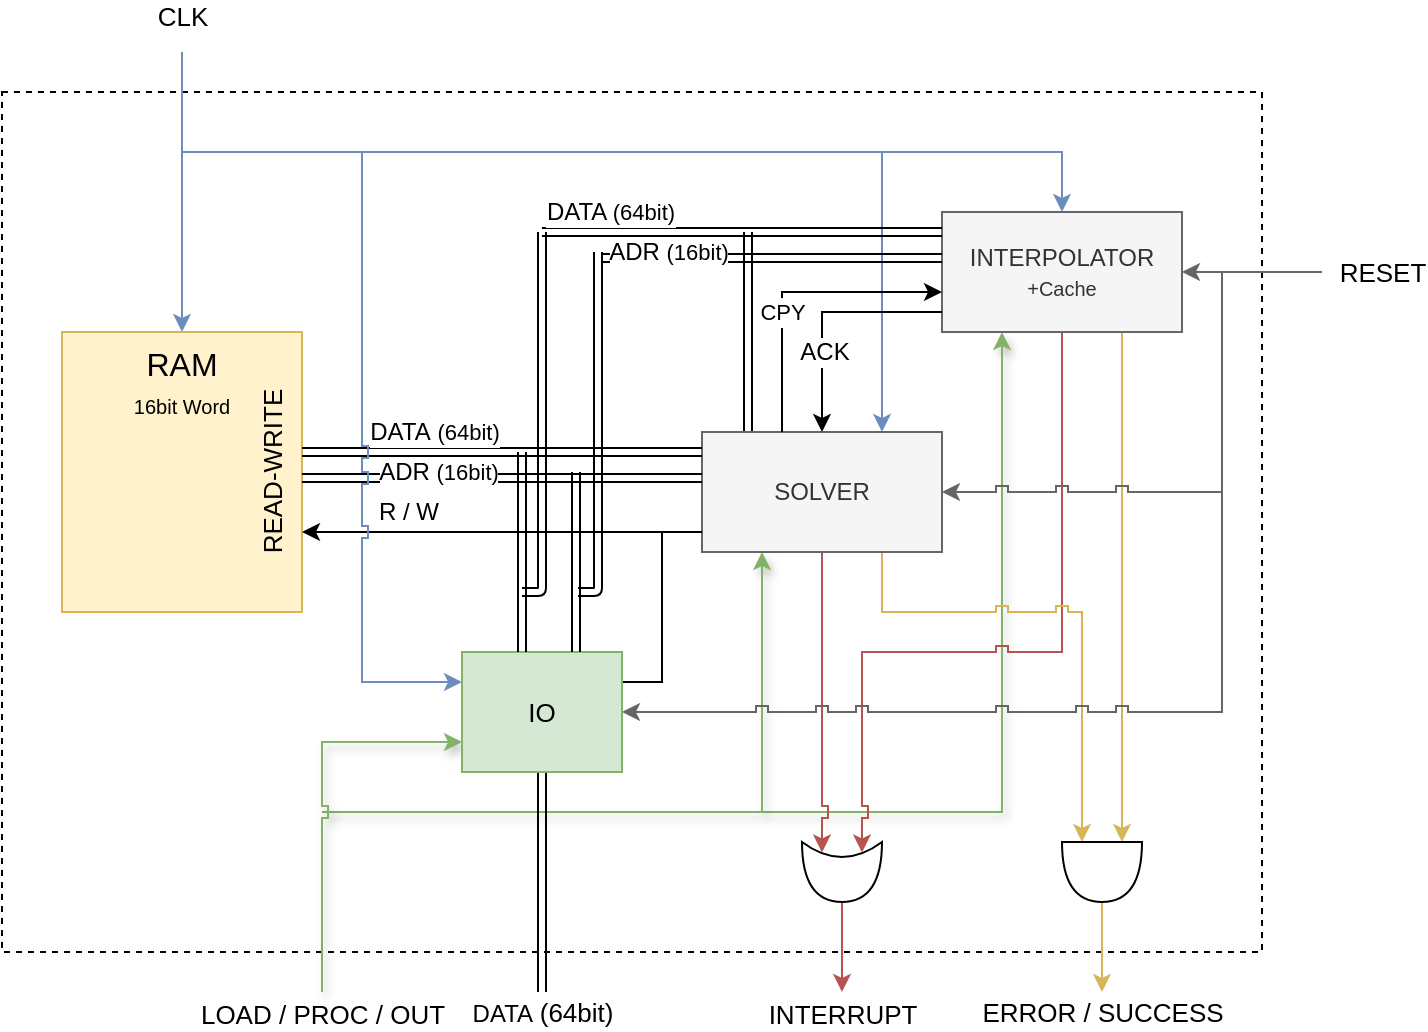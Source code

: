 <mxfile version="12.3.2" type="device" pages="2"><diagram id="FDOUSVHYY8eVoYIj2yb1" name="with interp cache"><mxGraphModel dx="942" dy="700" grid="1" gridSize="10" guides="1" tooltips="1" connect="1" arrows="1" fold="1" page="1" pageScale="1" pageWidth="850" pageHeight="1100" background="none" math="0" shadow="0"><root><mxCell id="Gq3sydEzkJt4ZsSo_zlP-0"/><mxCell id="Gq3sydEzkJt4ZsSo_zlP-1" parent="Gq3sydEzkJt4ZsSo_zlP-0"/><mxCell id="d1hZNJOxfhKhivTf1uof-55" value="" style="rounded=0;whiteSpace=wrap;html=1;dashed=1;fontSize=13;editable=0;backgroundOutline=1;connectable=0;allowArrows=0;imageAspect=1;shadow=0;comic=0;snapToPoint=0;fixDash=0;" vertex="1" parent="Gq3sydEzkJt4ZsSo_zlP-1"><mxGeometry x="100" y="120" width="630" height="430" as="geometry"/></mxCell><mxCell id="d1hZNJOxfhKhivTf1uof-77" style="edgeStyle=none;rounded=0;jumpStyle=sharp;orthogonalLoop=1;jettySize=auto;html=1;exitX=0.5;exitY=0;exitDx=0;exitDy=0;shadow=0;startArrow=classic;startFill=1;endArrow=none;endFill=0;strokeColor=#6c8ebf;fontSize=13;fillColor=#dae8fc;" edge="1" parent="Gq3sydEzkJt4ZsSo_zlP-1" source="d1hZNJOxfhKhivTf1uof-0"><mxGeometry relative="1" as="geometry"><mxPoint x="190" y="100" as="targetPoint"/></mxGeometry></mxCell><mxCell id="d1hZNJOxfhKhivTf1uof-78" value="CLK" style="text;html=1;align=center;verticalAlign=middle;resizable=0;points=[];;labelBackgroundColor=#ffffff;fontSize=13;" vertex="1" connectable="0" parent="d1hZNJOxfhKhivTf1uof-77"><mxGeometry x="0.8" y="-1" relative="1" as="geometry"><mxPoint x="-1" y="-32" as="offset"/></mxGeometry></mxCell><mxCell id="d1hZNJOxfhKhivTf1uof-0" value="RAM&lt;br style=&quot;font-size: 12px&quot;&gt;&lt;font size=&quot;1&quot;&gt;16bit Word&lt;/font&gt;" style="rounded=0;whiteSpace=wrap;html=1;verticalAlign=top;fontSize=16;fillColor=#fff2cc;strokeColor=#d6b656;" vertex="1" parent="Gq3sydEzkJt4ZsSo_zlP-1"><mxGeometry x="130" y="240" width="120" height="140" as="geometry"/></mxCell><mxCell id="d1hZNJOxfhKhivTf1uof-61" style="edgeStyle=none;rounded=0;jumpStyle=sharp;orthogonalLoop=1;jettySize=auto;html=1;exitX=0.75;exitY=1;exitDx=0;exitDy=0;shadow=0;startArrow=none;startFill=0;endArrow=classic;endFill=1;strokeColor=#d6b656;fontSize=13;fillColor=#fff2cc;entryX=0;entryY=0.25;entryDx=0;entryDy=0;entryPerimeter=0;" edge="1" parent="Gq3sydEzkJt4ZsSo_zlP-1" source="d1hZNJOxfhKhivTf1uof-1" target="Vhstf-uIwLZJ9FKnj6-d-1"><mxGeometry relative="1" as="geometry"><mxPoint x="660" y="560" as="targetPoint"/></mxGeometry></mxCell><mxCell id="d1hZNJOxfhKhivTf1uof-67" style="edgeStyle=none;rounded=0;jumpStyle=sharp;orthogonalLoop=1;jettySize=auto;html=1;exitX=1;exitY=0.5;exitDx=0;exitDy=0;shadow=0;startArrow=classic;startFill=1;endArrow=none;endFill=0;strokeColor=#666666;fontSize=13;fillColor=#f5f5f5;" edge="1" parent="Gq3sydEzkJt4ZsSo_zlP-1" source="d1hZNJOxfhKhivTf1uof-1"><mxGeometry relative="1" as="geometry"><mxPoint x="760" y="210" as="targetPoint"/></mxGeometry></mxCell><mxCell id="d1hZNJOxfhKhivTf1uof-68" value="RESET" style="text;html=1;align=center;verticalAlign=middle;resizable=0;points=[];;labelBackgroundColor=#ffffff;fontSize=13;" vertex="1" connectable="0" parent="d1hZNJOxfhKhivTf1uof-67"><mxGeometry x="0.425" y="1" relative="1" as="geometry"><mxPoint x="50" y="1" as="offset"/></mxGeometry></mxCell><mxCell id="d1hZNJOxfhKhivTf1uof-74" style="edgeStyle=none;rounded=0;jumpStyle=sharp;orthogonalLoop=1;jettySize=auto;html=1;exitX=0.25;exitY=1;exitDx=0;exitDy=0;shadow=1;startArrow=classic;startFill=1;endArrow=none;endFill=0;strokeColor=#82b366;fontSize=13;fillColor=#d5e8d4;" edge="1" parent="Gq3sydEzkJt4ZsSo_zlP-1" source="d1hZNJOxfhKhivTf1uof-1"><mxGeometry relative="1" as="geometry"><mxPoint x="480" y="480" as="targetPoint"/><Array as="points"><mxPoint x="600" y="480"/></Array></mxGeometry></mxCell><mxCell id="d1hZNJOxfhKhivTf1uof-81" style="edgeStyle=none;rounded=0;jumpStyle=sharp;orthogonalLoop=1;jettySize=auto;html=1;exitX=0.5;exitY=0;exitDx=0;exitDy=0;shadow=0;startArrow=classic;startFill=1;endArrow=none;endFill=0;strokeColor=#6c8ebf;fontSize=13;fillColor=#dae8fc;" edge="1" parent="Gq3sydEzkJt4ZsSo_zlP-1" source="d1hZNJOxfhKhivTf1uof-1"><mxGeometry relative="1" as="geometry"><mxPoint x="190" y="150" as="targetPoint"/><Array as="points"><mxPoint x="630" y="150"/></Array></mxGeometry></mxCell><mxCell id="Vhstf-uIwLZJ9FKnj6-d-6" style="edgeStyle=none;rounded=0;comic=0;jumpStyle=sharp;orthogonalLoop=1;jettySize=auto;html=1;exitX=0.5;exitY=1;exitDx=0;exitDy=0;shadow=0;startArrow=none;startFill=0;endArrow=classic;endFill=1;strokeColor=#b85450;fontSize=13;entryX=0.175;entryY=0.25;entryDx=0;entryDy=0;entryPerimeter=0;fillColor=#f8cecc;" edge="1" parent="Gq3sydEzkJt4ZsSo_zlP-1" source="d1hZNJOxfhKhivTf1uof-1" target="Vhstf-uIwLZJ9FKnj6-d-4"><mxGeometry relative="1" as="geometry"><mxPoint x="520" y="500" as="targetPoint"/><Array as="points"><mxPoint x="630" y="400"/><mxPoint x="530" y="400"/></Array></mxGeometry></mxCell><mxCell id="d1hZNJOxfhKhivTf1uof-1" value="INTERPOLATOR&lt;br style=&quot;font-size: 9px&quot;&gt;&lt;font size=&quot;1&quot;&gt;+Cache&lt;/font&gt;" style="rounded=0;whiteSpace=wrap;html=1;fillColor=#f5f5f5;strokeColor=#666666;fontColor=#333333;" vertex="1" parent="Gq3sydEzkJt4ZsSo_zlP-1"><mxGeometry x="570" y="180" width="120" height="60" as="geometry"/></mxCell><mxCell id="d1hZNJOxfhKhivTf1uof-62" style="edgeStyle=none;rounded=0;jumpStyle=sharp;orthogonalLoop=1;jettySize=auto;html=1;exitX=0.75;exitY=1;exitDx=0;exitDy=0;shadow=0;startArrow=none;startFill=0;endArrow=classic;endFill=1;strokeColor=#d6b656;fontSize=13;fillColor=#fff2cc;entryX=0;entryY=0.75;entryDx=0;entryDy=0;entryPerimeter=0;" edge="1" parent="Gq3sydEzkJt4ZsSo_zlP-1" source="d1hZNJOxfhKhivTf1uof-2" target="Vhstf-uIwLZJ9FKnj6-d-1"><mxGeometry relative="1" as="geometry"><mxPoint x="660" y="380" as="targetPoint"/><Array as="points"><mxPoint x="540" y="380"/><mxPoint x="640" y="380"/></Array></mxGeometry></mxCell><mxCell id="d1hZNJOxfhKhivTf1uof-69" style="edgeStyle=none;rounded=0;jumpStyle=sharp;orthogonalLoop=1;jettySize=auto;html=1;shadow=0;startArrow=classic;startFill=1;endArrow=none;endFill=0;strokeColor=#666666;fontSize=13;fillColor=#f5f5f5;" edge="1" parent="Gq3sydEzkJt4ZsSo_zlP-1" source="d1hZNJOxfhKhivTf1uof-2"><mxGeometry relative="1" as="geometry"><mxPoint x="710" y="210" as="targetPoint"/><Array as="points"><mxPoint x="710" y="320"/></Array></mxGeometry></mxCell><mxCell id="d1hZNJOxfhKhivTf1uof-73" style="edgeStyle=none;rounded=0;jumpStyle=sharp;orthogonalLoop=1;jettySize=auto;html=1;exitX=0.25;exitY=1;exitDx=0;exitDy=0;shadow=1;startArrow=classic;startFill=1;endArrow=none;endFill=0;strokeColor=#82b366;fontSize=13;fillColor=#d5e8d4;" edge="1" parent="Gq3sydEzkJt4ZsSo_zlP-1" source="d1hZNJOxfhKhivTf1uof-2"><mxGeometry relative="1" as="geometry"><mxPoint x="260" y="480" as="targetPoint"/><Array as="points"><mxPoint x="480" y="480"/></Array></mxGeometry></mxCell><mxCell id="d1hZNJOxfhKhivTf1uof-82" style="edgeStyle=none;rounded=0;jumpStyle=sharp;orthogonalLoop=1;jettySize=auto;html=1;exitX=0.75;exitY=0;exitDx=0;exitDy=0;shadow=0;startArrow=classic;startFill=1;endArrow=none;endFill=0;strokeColor=#6c8ebf;fontSize=13;fillColor=#dae8fc;" edge="1" parent="Gq3sydEzkJt4ZsSo_zlP-1" source="d1hZNJOxfhKhivTf1uof-2"><mxGeometry relative="1" as="geometry"><mxPoint x="540" y="150" as="targetPoint"/></mxGeometry></mxCell><mxCell id="Vhstf-uIwLZJ9FKnj6-d-5" style="edgeStyle=none;rounded=0;comic=0;jumpStyle=sharp;orthogonalLoop=1;jettySize=auto;html=1;exitX=0.5;exitY=1;exitDx=0;exitDy=0;entryX=0.175;entryY=0.75;entryDx=0;entryDy=0;entryPerimeter=0;shadow=0;startArrow=none;startFill=0;endArrow=classic;endFill=1;strokeColor=#b85450;fontSize=13;fillColor=#f8cecc;" edge="1" parent="Gq3sydEzkJt4ZsSo_zlP-1" source="d1hZNJOxfhKhivTf1uof-2" target="Vhstf-uIwLZJ9FKnj6-d-4"><mxGeometry relative="1" as="geometry"/></mxCell><mxCell id="Vhstf-uIwLZJ9FKnj6-d-9" style="edgeStyle=none;rounded=0;comic=0;jumpStyle=sharp;orthogonalLoop=1;jettySize=auto;html=1;exitX=0.25;exitY=0;exitDx=0;exitDy=0;shadow=0;startArrow=none;startFill=0;endArrow=classic;endFill=1;strokeColor=#000000;fontSize=13;shape=link;" edge="1" parent="Gq3sydEzkJt4ZsSo_zlP-1"><mxGeometry relative="1" as="geometry"><mxPoint x="473" y="190" as="targetPoint"/><mxPoint x="473" y="290" as="sourcePoint"/></mxGeometry></mxCell><mxCell id="d1hZNJOxfhKhivTf1uof-2" value="SOLVER" style="rounded=0;whiteSpace=wrap;html=1;fillColor=#f5f5f5;strokeColor=#666666;fontColor=#333333;" vertex="1" parent="Gq3sydEzkJt4ZsSo_zlP-1"><mxGeometry x="450" y="290" width="120" height="60" as="geometry"/></mxCell><mxCell id="d1hZNJOxfhKhivTf1uof-3" value="" style="shape=link;html=1;" edge="1" parent="Gq3sydEzkJt4ZsSo_zlP-1"><mxGeometry width="50" height="50" relative="1" as="geometry"><mxPoint x="250" y="300" as="sourcePoint"/><mxPoint x="450" y="300" as="targetPoint"/></mxGeometry></mxCell><mxCell id="d1hZNJOxfhKhivTf1uof-4" value="DATA&amp;nbsp;&lt;font style=&quot;font-size: 11px&quot;&gt;(64bit)&lt;/font&gt;" style="text;html=1;align=center;verticalAlign=middle;resizable=0;points=[];;labelBackgroundColor=#ffffff;" vertex="1" connectable="0" parent="d1hZNJOxfhKhivTf1uof-3"><mxGeometry x="-0.4" y="-3" relative="1" as="geometry"><mxPoint x="6" y="-13" as="offset"/></mxGeometry></mxCell><mxCell id="d1hZNJOxfhKhivTf1uof-5" value="" style="shape=link;html=1;" edge="1" parent="Gq3sydEzkJt4ZsSo_zlP-1"><mxGeometry width="50" height="50" relative="1" as="geometry"><mxPoint x="250" y="313" as="sourcePoint"/><mxPoint x="450" y="313" as="targetPoint"/></mxGeometry></mxCell><mxCell id="d1hZNJOxfhKhivTf1uof-6" value="ADR&amp;nbsp;&lt;font style=&quot;font-size: 11px&quot;&gt;(16bit)&lt;/font&gt;" style="text;html=1;align=center;verticalAlign=middle;resizable=0;points=[];;labelBackgroundColor=#ffffff;" vertex="1" connectable="0" parent="d1hZNJOxfhKhivTf1uof-5"><mxGeometry x="-0.2" y="-1" relative="1" as="geometry"><mxPoint x="-12" y="-4" as="offset"/></mxGeometry></mxCell><mxCell id="d1hZNJOxfhKhivTf1uof-7" value="" style="endArrow=none;html=1;startArrow=classic;startFill=1;" edge="1" parent="Gq3sydEzkJt4ZsSo_zlP-1"><mxGeometry width="50" height="50" relative="1" as="geometry"><mxPoint x="250" y="340" as="sourcePoint"/><mxPoint x="450" y="340" as="targetPoint"/></mxGeometry></mxCell><mxCell id="d1hZNJOxfhKhivTf1uof-8" value="R / W" style="text;html=1;align=center;verticalAlign=middle;resizable=0;points=[];;labelBackgroundColor=#ffffff;" vertex="1" connectable="0" parent="d1hZNJOxfhKhivTf1uof-7"><mxGeometry x="-0.633" y="4" relative="1" as="geometry"><mxPoint x="16.5" y="-6" as="offset"/></mxGeometry></mxCell><mxCell id="d1hZNJOxfhKhivTf1uof-9" value="" style="shape=link;html=1;" edge="1" parent="Gq3sydEzkJt4ZsSo_zlP-1"><mxGeometry width="50" height="50" relative="1" as="geometry"><mxPoint x="370" y="190" as="sourcePoint"/><mxPoint x="570" y="190" as="targetPoint"/></mxGeometry></mxCell><mxCell id="d1hZNJOxfhKhivTf1uof-10" value="DATA &lt;font style=&quot;font-size: 11px&quot;&gt;(64bit)&lt;/font&gt;" style="text;html=1;align=center;verticalAlign=middle;resizable=0;points=[];;labelBackgroundColor=#ffffff;" vertex="1" connectable="0" parent="d1hZNJOxfhKhivTf1uof-9"><mxGeometry x="-0.4" y="-3" relative="1" as="geometry"><mxPoint x="-26" y="-13" as="offset"/></mxGeometry></mxCell><mxCell id="d1hZNJOxfhKhivTf1uof-24" value="" style="endArrow=classic;html=1;fontSize=12;rounded=0;" edge="1" parent="Gq3sydEzkJt4ZsSo_zlP-1"><mxGeometry width="50" height="50" relative="1" as="geometry"><mxPoint x="490" y="290" as="sourcePoint"/><mxPoint x="570" y="220" as="targetPoint"/><Array as="points"><mxPoint x="490" y="220"/></Array></mxGeometry></mxCell><mxCell id="d1hZNJOxfhKhivTf1uof-25" value="&lt;font style=&quot;font-size: 11px&quot;&gt;CPY&lt;/font&gt;" style="text;html=1;align=center;verticalAlign=middle;resizable=0;points=[];;labelBackgroundColor=#ffffff;fontSize=12;" vertex="1" connectable="0" parent="d1hZNJOxfhKhivTf1uof-24"><mxGeometry x="-0.095" y="-19" relative="1" as="geometry"><mxPoint x="-19" y="8" as="offset"/></mxGeometry></mxCell><mxCell id="d1hZNJOxfhKhivTf1uof-26" value="" style="endArrow=classic;html=1;fontSize=12;rounded=0;" edge="1" parent="Gq3sydEzkJt4ZsSo_zlP-1"><mxGeometry width="50" height="50" relative="1" as="geometry"><mxPoint x="570" y="230" as="sourcePoint"/><mxPoint x="510" y="290" as="targetPoint"/><Array as="points"><mxPoint x="510" y="230"/></Array></mxGeometry></mxCell><mxCell id="d1hZNJOxfhKhivTf1uof-27" value="ACK" style="text;html=1;align=center;verticalAlign=middle;resizable=0;points=[];;labelBackgroundColor=#ffffff;fontSize=12;" vertex="1" connectable="0" parent="d1hZNJOxfhKhivTf1uof-26"><mxGeometry x="-0.067" y="14" relative="1" as="geometry"><mxPoint x="-3.5" y="6" as="offset"/></mxGeometry></mxCell><mxCell id="d1hZNJOxfhKhivTf1uof-64" style="edgeStyle=none;rounded=0;jumpStyle=sharp;orthogonalLoop=1;jettySize=auto;html=1;shadow=0;startArrow=none;startFill=0;endArrow=none;endFill=0;strokeColor=#000000;fontSize=13;shape=link;" edge="1" parent="Gq3sydEzkJt4ZsSo_zlP-1" source="d1hZNJOxfhKhivTf1uof-34"><mxGeometry relative="1" as="geometry"><mxPoint x="370" y="570" as="targetPoint"/></mxGeometry></mxCell><mxCell id="d1hZNJOxfhKhivTf1uof-65" value="&lt;span style=&quot;font-size: 12px&quot;&gt;DATA&amp;nbsp;&lt;/span&gt;(64bit)" style="text;html=1;align=center;verticalAlign=middle;resizable=0;points=[];;labelBackgroundColor=#ffffff;fontSize=13;" vertex="1" connectable="0" parent="d1hZNJOxfhKhivTf1uof-64"><mxGeometry x="0.753" y="3" relative="1" as="geometry"><mxPoint x="-3" y="23.5" as="offset"/></mxGeometry></mxCell><mxCell id="d1hZNJOxfhKhivTf1uof-70" style="edgeStyle=none;rounded=0;jumpStyle=sharp;orthogonalLoop=1;jettySize=auto;html=1;shadow=0;startArrow=classic;startFill=1;endArrow=none;endFill=0;strokeColor=#666666;fontSize=13;fillColor=#f5f5f5;" edge="1" parent="Gq3sydEzkJt4ZsSo_zlP-1" source="d1hZNJOxfhKhivTf1uof-34"><mxGeometry relative="1" as="geometry"><mxPoint x="710" y="320" as="targetPoint"/><Array as="points"><mxPoint x="710" y="430"/></Array></mxGeometry></mxCell><mxCell id="d1hZNJOxfhKhivTf1uof-71" style="edgeStyle=none;rounded=0;jumpStyle=sharp;orthogonalLoop=1;jettySize=auto;html=1;exitX=0;exitY=0.75;exitDx=0;exitDy=0;shadow=1;startArrow=classic;startFill=1;endArrow=none;endFill=0;strokeColor=#82b366;fontSize=13;fillColor=#d5e8d4;" edge="1" parent="Gq3sydEzkJt4ZsSo_zlP-1" source="d1hZNJOxfhKhivTf1uof-34"><mxGeometry relative="1" as="geometry"><mxPoint x="260" y="570" as="targetPoint"/><Array as="points"><mxPoint x="260" y="445"/></Array></mxGeometry></mxCell><mxCell id="d1hZNJOxfhKhivTf1uof-72" value="LOAD / PROC / OUT" style="text;html=1;align=center;verticalAlign=middle;resizable=0;points=[];;labelBackgroundColor=#ffffff;fontSize=13;" vertex="1" connectable="0" parent="d1hZNJOxfhKhivTf1uof-71"><mxGeometry x="0.835" y="1" relative="1" as="geometry"><mxPoint x="-1" y="26.5" as="offset"/></mxGeometry></mxCell><mxCell id="d1hZNJOxfhKhivTf1uof-75" style="edgeStyle=none;rounded=0;jumpStyle=sharp;orthogonalLoop=1;jettySize=auto;html=1;exitX=1;exitY=0.25;exitDx=0;exitDy=0;shadow=0;startArrow=none;startFill=0;endArrow=none;endFill=0;strokeColor=#000000;fontSize=13;" edge="1" parent="Gq3sydEzkJt4ZsSo_zlP-1" source="d1hZNJOxfhKhivTf1uof-34"><mxGeometry relative="1" as="geometry"><mxPoint x="430" y="340" as="targetPoint"/><Array as="points"><mxPoint x="430" y="415"/></Array></mxGeometry></mxCell><mxCell id="d1hZNJOxfhKhivTf1uof-83" style="edgeStyle=none;rounded=0;jumpStyle=sharp;orthogonalLoop=1;jettySize=auto;html=1;exitX=0;exitY=0.25;exitDx=0;exitDy=0;shadow=0;startArrow=classic;startFill=1;endArrow=none;endFill=0;strokeColor=#6c8ebf;fontSize=13;fillColor=#dae8fc;" edge="1" parent="Gq3sydEzkJt4ZsSo_zlP-1" source="d1hZNJOxfhKhivTf1uof-34"><mxGeometry relative="1" as="geometry"><mxPoint x="280" y="150" as="targetPoint"/><Array as="points"><mxPoint x="280" y="415"/></Array></mxGeometry></mxCell><mxCell id="d1hZNJOxfhKhivTf1uof-34" value="IO" style="rounded=0;whiteSpace=wrap;html=1;fontSize=13;fillColor=#d5e8d4;strokeColor=#82b366;" vertex="1" parent="Gq3sydEzkJt4ZsSo_zlP-1"><mxGeometry x="330" y="400" width="80" height="60" as="geometry"/></mxCell><mxCell id="d1hZNJOxfhKhivTf1uof-35" value="" style="shape=link;html=1;" edge="1" parent="Gq3sydEzkJt4ZsSo_zlP-1"><mxGeometry width="50" height="50" relative="1" as="geometry"><mxPoint x="360" y="300" as="sourcePoint"/><mxPoint x="360" y="400" as="targetPoint"/></mxGeometry></mxCell><mxCell id="d1hZNJOxfhKhivTf1uof-37" value="" style="shape=link;html=1;shadow=0;comic=0;snapToPoint=0;fixDash=0;" edge="1" parent="Gq3sydEzkJt4ZsSo_zlP-1"><mxGeometry width="50" height="50" relative="1" as="geometry"><mxPoint x="387" y="310" as="sourcePoint"/><mxPoint x="387" y="400" as="targetPoint"/></mxGeometry></mxCell><mxCell id="d1hZNJOxfhKhivTf1uof-40" value="READ-WRITE" style="text;html=1;align=center;verticalAlign=middle;resizable=0;points=[];;autosize=1;fontSize=13;direction=east;flipH=0;flipV=0;horizontal=0;connectable=0;allowArrows=0;" vertex="1" parent="Gq3sydEzkJt4ZsSo_zlP-1"><mxGeometry x="220" y="265" width="30" height="90" as="geometry"/></mxCell><mxCell id="zqXauB8lHYZ3_5yYhn7P-0" value="" style="shape=link;html=1;" edge="1" parent="Gq3sydEzkJt4ZsSo_zlP-1"><mxGeometry width="50" height="50" relative="1" as="geometry"><mxPoint x="370" y="190" as="sourcePoint"/><mxPoint x="360" y="370" as="targetPoint"/><Array as="points"><mxPoint x="370" y="370"/></Array></mxGeometry></mxCell><mxCell id="zqXauB8lHYZ3_5yYhn7P-1" value="" style="shape=link;html=1;shadow=0;comic=0;snapToPoint=0;fixDash=0;" edge="1" parent="Gq3sydEzkJt4ZsSo_zlP-1"><mxGeometry width="50" height="50" relative="1" as="geometry"><mxPoint x="398" y="200" as="sourcePoint"/><mxPoint x="388" y="370" as="targetPoint"/><Array as="points"><mxPoint x="398" y="370"/></Array></mxGeometry></mxCell><mxCell id="d1hZNJOxfhKhivTf1uof-11" value="" style="shape=link;html=1;" edge="1" parent="Gq3sydEzkJt4ZsSo_zlP-1"><mxGeometry width="50" height="50" relative="1" as="geometry"><mxPoint x="400" y="203" as="sourcePoint"/><mxPoint x="570" y="203" as="targetPoint"/></mxGeometry></mxCell><mxCell id="d1hZNJOxfhKhivTf1uof-12" value="ADR&amp;nbsp;&lt;font style=&quot;font-size: 11px&quot;&gt;(16bit)&lt;/font&gt;" style="text;html=1;align=center;verticalAlign=middle;resizable=0;points=[];;labelBackgroundColor=#ffffff;" vertex="1" connectable="0" parent="d1hZNJOxfhKhivTf1uof-11"><mxGeometry x="-0.2" y="-1" relative="1" as="geometry"><mxPoint x="-35" y="-4" as="offset"/></mxGeometry></mxCell><mxCell id="Vhstf-uIwLZJ9FKnj6-d-2" style="edgeStyle=none;rounded=0;comic=0;jumpStyle=sharp;orthogonalLoop=1;jettySize=auto;html=1;shadow=0;startArrow=none;startFill=0;endArrow=classic;endFill=1;strokeColor=#d6b656;fontSize=13;fillColor=#fff2cc;" edge="1" parent="Gq3sydEzkJt4ZsSo_zlP-1" source="Vhstf-uIwLZJ9FKnj6-d-1"><mxGeometry relative="1" as="geometry"><mxPoint x="650" y="570" as="targetPoint"/></mxGeometry></mxCell><mxCell id="Vhstf-uIwLZJ9FKnj6-d-3" value="ERROR / SUCCESS" style="text;html=1;align=center;verticalAlign=middle;resizable=0;points=[];;labelBackgroundColor=#ffffff;fontSize=13;" vertex="1" connectable="0" parent="Vhstf-uIwLZJ9FKnj6-d-2"><mxGeometry x="-0.579" y="3" relative="1" as="geometry"><mxPoint x="-3" y="45.5" as="offset"/></mxGeometry></mxCell><mxCell id="Vhstf-uIwLZJ9FKnj6-d-1" value="" style="shape=or;whiteSpace=wrap;html=1;rounded=0;shadow=0;fontSize=13;flipH=0;flipV=0;direction=south;" vertex="1" parent="Gq3sydEzkJt4ZsSo_zlP-1"><mxGeometry x="630" y="495" width="40" height="30" as="geometry"/></mxCell><mxCell id="Vhstf-uIwLZJ9FKnj6-d-7" style="edgeStyle=none;rounded=0;comic=0;jumpStyle=sharp;orthogonalLoop=1;jettySize=auto;html=1;shadow=0;startArrow=none;startFill=0;endArrow=classic;endFill=1;strokeColor=#b85450;fontSize=13;fillColor=#f8cecc;" edge="1" parent="Gq3sydEzkJt4ZsSo_zlP-1" source="Vhstf-uIwLZJ9FKnj6-d-4"><mxGeometry relative="1" as="geometry"><mxPoint x="520" y="570" as="targetPoint"/></mxGeometry></mxCell><mxCell id="Vhstf-uIwLZJ9FKnj6-d-8" value="INTERRUPT" style="text;html=1;align=center;verticalAlign=middle;resizable=0;points=[];;labelBackgroundColor=#ffffff;fontSize=13;" vertex="1" connectable="0" parent="Vhstf-uIwLZJ9FKnj6-d-7"><mxGeometry x="0.324" y="-1" relative="1" as="geometry"><mxPoint x="1" y="25.5" as="offset"/></mxGeometry></mxCell><mxCell id="Vhstf-uIwLZJ9FKnj6-d-4" value="" style="shape=xor;whiteSpace=wrap;html=1;direction=south;" vertex="1" parent="Gq3sydEzkJt4ZsSo_zlP-1"><mxGeometry x="500" y="495" width="40" height="30" as="geometry"/></mxCell></root></mxGraphModel></diagram><diagram name="one ram, no interp cache" id="GNeLNXhEgrLM0V6Nj4bN"><mxGraphModel dx="942" dy="700" grid="1" gridSize="10" guides="1" tooltips="1" connect="1" arrows="1" fold="1" page="1" pageScale="1" pageWidth="850" pageHeight="1100" background="none" math="0" shadow="0"><root><mxCell id="54KXPcocz_qYhWJ3X34B-0"/><mxCell id="54KXPcocz_qYhWJ3X34B-1" parent="54KXPcocz_qYhWJ3X34B-0"/><mxCell id="54KXPcocz_qYhWJ3X34B-2" value="" style="rounded=0;whiteSpace=wrap;html=1;dashed=1;fontSize=13;editable=0;backgroundOutline=1;connectable=0;allowArrows=0;imageAspect=1;shadow=0;comic=0;snapToPoint=0;fixDash=0;" vertex="1" parent="54KXPcocz_qYhWJ3X34B-1"><mxGeometry x="100" y="60" width="630" height="450" as="geometry"/></mxCell><mxCell id="54KXPcocz_qYhWJ3X34B-3" style="edgeStyle=none;rounded=0;jumpStyle=sharp;orthogonalLoop=1;jettySize=auto;html=1;exitX=0.5;exitY=0;exitDx=0;exitDy=0;shadow=0;startArrow=classic;startFill=1;endArrow=none;endFill=0;strokeColor=#6c8ebf;fontSize=13;fillColor=#dae8fc;" edge="1" parent="54KXPcocz_qYhWJ3X34B-1" source="54KXPcocz_qYhWJ3X34B-5"><mxGeometry relative="1" as="geometry"><mxPoint x="190" y="40" as="targetPoint"/></mxGeometry></mxCell><mxCell id="54KXPcocz_qYhWJ3X34B-4" value="CLK" style="text;html=1;align=center;verticalAlign=middle;resizable=0;points=[];;labelBackgroundColor=#ffffff;fontSize=13;" vertex="1" connectable="0" parent="54KXPcocz_qYhWJ3X34B-3"><mxGeometry x="0.8" y="-1" relative="1" as="geometry"><mxPoint x="-1" y="-32" as="offset"/></mxGeometry></mxCell><mxCell id="54KXPcocz_qYhWJ3X34B-5" value="RAM&lt;br style=&quot;font-size: 12px&quot;&gt;&lt;font size=&quot;1&quot;&gt;16bit Word&lt;/font&gt;" style="rounded=0;whiteSpace=wrap;html=1;verticalAlign=top;fontSize=16;fillColor=#fff2cc;strokeColor=#d6b656;" vertex="1" parent="54KXPcocz_qYhWJ3X34B-1"><mxGeometry x="130" y="110" width="120" height="270" as="geometry"/></mxCell><mxCell id="54KXPcocz_qYhWJ3X34B-6" style="edgeStyle=none;rounded=0;jumpStyle=sharp;orthogonalLoop=1;jettySize=auto;html=1;shadow=0;startArrow=none;startFill=0;strokeColor=#b85450;fontSize=13;endArrow=none;endFill=0;fillColor=#f8cecc;" edge="1" parent="54KXPcocz_qYhWJ3X34B-1" source="54KXPcocz_qYhWJ3X34B-13"><mxGeometry relative="1" as="geometry"><mxPoint x="510" y="440" as="targetPoint"/><Array as="points"><mxPoint x="630" y="440"/></Array></mxGeometry></mxCell><mxCell id="54KXPcocz_qYhWJ3X34B-7" style="edgeStyle=none;rounded=0;jumpStyle=sharp;orthogonalLoop=1;jettySize=auto;html=1;exitX=0.75;exitY=1;exitDx=0;exitDy=0;shadow=0;startArrow=none;startFill=0;endArrow=classic;endFill=1;strokeColor=#d6b656;fontSize=13;fillColor=#fff2cc;" edge="1" parent="54KXPcocz_qYhWJ3X34B-1" source="54KXPcocz_qYhWJ3X34B-13"><mxGeometry relative="1" as="geometry"><mxPoint x="660" y="560" as="targetPoint"/></mxGeometry></mxCell><mxCell id="54KXPcocz_qYhWJ3X34B-8" value="ERROR / SUCCESS" style="text;html=1;align=center;verticalAlign=middle;resizable=0;points=[];;labelBackgroundColor=#ffffff;fontSize=13;" vertex="1" connectable="0" parent="54KXPcocz_qYhWJ3X34B-7"><mxGeometry x="0.906" y="1" relative="1" as="geometry"><mxPoint x="-1" y="23" as="offset"/></mxGeometry></mxCell><mxCell id="54KXPcocz_qYhWJ3X34B-9" style="edgeStyle=none;rounded=0;jumpStyle=sharp;orthogonalLoop=1;jettySize=auto;html=1;exitX=1;exitY=0.5;exitDx=0;exitDy=0;shadow=0;startArrow=classic;startFill=1;endArrow=none;endFill=0;strokeColor=#666666;fontSize=13;fillColor=#f5f5f5;" edge="1" parent="54KXPcocz_qYhWJ3X34B-1" source="54KXPcocz_qYhWJ3X34B-13"><mxGeometry relative="1" as="geometry"><mxPoint x="760" y="210" as="targetPoint"/></mxGeometry></mxCell><mxCell id="54KXPcocz_qYhWJ3X34B-10" value="RESET" style="text;html=1;align=center;verticalAlign=middle;resizable=0;points=[];;labelBackgroundColor=#ffffff;fontSize=13;" vertex="1" connectable="0" parent="54KXPcocz_qYhWJ3X34B-9"><mxGeometry x="0.425" y="1" relative="1" as="geometry"><mxPoint x="50" y="1" as="offset"/></mxGeometry></mxCell><mxCell id="54KXPcocz_qYhWJ3X34B-11" style="edgeStyle=none;rounded=0;jumpStyle=sharp;orthogonalLoop=1;jettySize=auto;html=1;exitX=0.25;exitY=1;exitDx=0;exitDy=0;shadow=1;startArrow=classic;startFill=1;endArrow=none;endFill=0;strokeColor=#82b366;fontSize=13;fillColor=#d5e8d4;" edge="1" parent="54KXPcocz_qYhWJ3X34B-1" source="54KXPcocz_qYhWJ3X34B-13"><mxGeometry relative="1" as="geometry"><mxPoint x="480" y="480" as="targetPoint"/><Array as="points"><mxPoint x="600" y="480"/></Array></mxGeometry></mxCell><mxCell id="54KXPcocz_qYhWJ3X34B-12" style="edgeStyle=none;rounded=0;jumpStyle=sharp;orthogonalLoop=1;jettySize=auto;html=1;exitX=0.5;exitY=0;exitDx=0;exitDy=0;shadow=0;startArrow=classic;startFill=1;endArrow=none;endFill=0;strokeColor=#6c8ebf;fontSize=13;fillColor=#dae8fc;" edge="1" parent="54KXPcocz_qYhWJ3X34B-1" source="54KXPcocz_qYhWJ3X34B-13"><mxGeometry relative="1" as="geometry"><mxPoint x="190" y="80" as="targetPoint"/><Array as="points"><mxPoint x="630" y="80"/></Array></mxGeometry></mxCell><mxCell id="54KXPcocz_qYhWJ3X34B-13" value="INTERPOLATOR" style="rounded=0;whiteSpace=wrap;html=1;fillColor=#f5f5f5;strokeColor=#666666;fontColor=#333333;" vertex="1" parent="54KXPcocz_qYhWJ3X34B-1"><mxGeometry x="570" y="180" width="120" height="60" as="geometry"/></mxCell><mxCell id="54KXPcocz_qYhWJ3X34B-14" style="edgeStyle=none;rounded=0;jumpStyle=sharp;orthogonalLoop=1;jettySize=auto;html=1;shadow=0;startArrow=none;startFill=0;strokeColor=#b85450;fontSize=13;fillColor=#f8cecc;" edge="1" parent="54KXPcocz_qYhWJ3X34B-1" source="54KXPcocz_qYhWJ3X34B-20"><mxGeometry relative="1" as="geometry"><mxPoint x="510" y="560" as="targetPoint"/></mxGeometry></mxCell><mxCell id="54KXPcocz_qYhWJ3X34B-15" value="INTERRUPT" style="text;html=1;align=center;verticalAlign=middle;resizable=0;points=[];;labelBackgroundColor=#ffffff;fontSize=13;" vertex="1" connectable="0" parent="54KXPcocz_qYhWJ3X34B-14"><mxGeometry x="-0.227" y="-3" relative="1" as="geometry"><mxPoint x="3" y="139" as="offset"/></mxGeometry></mxCell><mxCell id="54KXPcocz_qYhWJ3X34B-16" style="edgeStyle=none;rounded=0;jumpStyle=sharp;orthogonalLoop=1;jettySize=auto;html=1;exitX=0.75;exitY=1;exitDx=0;exitDy=0;shadow=0;startArrow=none;startFill=0;endArrow=none;endFill=0;strokeColor=#d6b656;fontSize=13;fillColor=#fff2cc;" edge="1" parent="54KXPcocz_qYhWJ3X34B-1" source="54KXPcocz_qYhWJ3X34B-20"><mxGeometry relative="1" as="geometry"><mxPoint x="660" y="380" as="targetPoint"/><Array as="points"><mxPoint x="540" y="380"/></Array></mxGeometry></mxCell><mxCell id="54KXPcocz_qYhWJ3X34B-17" style="edgeStyle=none;rounded=0;jumpStyle=sharp;orthogonalLoop=1;jettySize=auto;html=1;shadow=0;startArrow=classic;startFill=1;endArrow=none;endFill=0;strokeColor=#666666;fontSize=13;fillColor=#f5f5f5;" edge="1" parent="54KXPcocz_qYhWJ3X34B-1" source="54KXPcocz_qYhWJ3X34B-20"><mxGeometry relative="1" as="geometry"><mxPoint x="710" y="210" as="targetPoint"/><Array as="points"><mxPoint x="710" y="320"/></Array></mxGeometry></mxCell><mxCell id="54KXPcocz_qYhWJ3X34B-18" style="edgeStyle=none;rounded=0;jumpStyle=sharp;orthogonalLoop=1;jettySize=auto;html=1;exitX=0.25;exitY=1;exitDx=0;exitDy=0;shadow=1;startArrow=classic;startFill=1;endArrow=none;endFill=0;strokeColor=#82b366;fontSize=13;fillColor=#d5e8d4;" edge="1" parent="54KXPcocz_qYhWJ3X34B-1" source="54KXPcocz_qYhWJ3X34B-20"><mxGeometry relative="1" as="geometry"><mxPoint x="260" y="480" as="targetPoint"/><Array as="points"><mxPoint x="480" y="480"/></Array></mxGeometry></mxCell><mxCell id="54KXPcocz_qYhWJ3X34B-19" style="edgeStyle=none;rounded=0;jumpStyle=sharp;orthogonalLoop=1;jettySize=auto;html=1;exitX=0.75;exitY=0;exitDx=0;exitDy=0;shadow=0;startArrow=classic;startFill=1;endArrow=none;endFill=0;strokeColor=#6c8ebf;fontSize=13;fillColor=#dae8fc;" edge="1" parent="54KXPcocz_qYhWJ3X34B-1" source="54KXPcocz_qYhWJ3X34B-20"><mxGeometry relative="1" as="geometry"><mxPoint x="540" y="80" as="targetPoint"/></mxGeometry></mxCell><mxCell id="54KXPcocz_qYhWJ3X34B-20" value="SOLVER" style="rounded=0;whiteSpace=wrap;html=1;fillColor=#f5f5f5;strokeColor=#666666;fontColor=#333333;" vertex="1" parent="54KXPcocz_qYhWJ3X34B-1"><mxGeometry x="450" y="290" width="120" height="60" as="geometry"/></mxCell><mxCell id="54KXPcocz_qYhWJ3X34B-21" value="" style="shape=link;html=1;" edge="1" parent="54KXPcocz_qYhWJ3X34B-1"><mxGeometry width="50" height="50" relative="1" as="geometry"><mxPoint x="250" y="300" as="sourcePoint"/><mxPoint x="450" y="300" as="targetPoint"/></mxGeometry></mxCell><mxCell id="54KXPcocz_qYhWJ3X34B-22" value="DATA&amp;nbsp;&lt;font style=&quot;font-size: 11px&quot;&gt;(64bit)&lt;/font&gt;" style="text;html=1;align=center;verticalAlign=middle;resizable=0;points=[];;labelBackgroundColor=#ffffff;" vertex="1" connectable="0" parent="54KXPcocz_qYhWJ3X34B-21"><mxGeometry x="-0.4" y="-3" relative="1" as="geometry"><mxPoint x="6" y="-13" as="offset"/></mxGeometry></mxCell><mxCell id="54KXPcocz_qYhWJ3X34B-23" value="" style="shape=link;html=1;" edge="1" parent="54KXPcocz_qYhWJ3X34B-1"><mxGeometry width="50" height="50" relative="1" as="geometry"><mxPoint x="250" y="313" as="sourcePoint"/><mxPoint x="450" y="313" as="targetPoint"/></mxGeometry></mxCell><mxCell id="54KXPcocz_qYhWJ3X34B-24" value="ADR&amp;nbsp;&lt;font style=&quot;font-size: 11px&quot;&gt;(16bit)&lt;/font&gt;" style="text;html=1;align=center;verticalAlign=middle;resizable=0;points=[];;labelBackgroundColor=#ffffff;" vertex="1" connectable="0" parent="54KXPcocz_qYhWJ3X34B-23"><mxGeometry x="-0.2" y="-1" relative="1" as="geometry"><mxPoint x="-12" y="-4" as="offset"/></mxGeometry></mxCell><mxCell id="54KXPcocz_qYhWJ3X34B-25" value="" style="endArrow=none;html=1;startArrow=classic;startFill=1;" edge="1" parent="54KXPcocz_qYhWJ3X34B-1"><mxGeometry width="50" height="50" relative="1" as="geometry"><mxPoint x="250" y="340" as="sourcePoint"/><mxPoint x="450" y="340" as="targetPoint"/></mxGeometry></mxCell><mxCell id="54KXPcocz_qYhWJ3X34B-26" value="R/W" style="text;html=1;align=center;verticalAlign=middle;resizable=0;points=[];;labelBackgroundColor=#ffffff;" vertex="1" connectable="0" parent="54KXPcocz_qYhWJ3X34B-25"><mxGeometry x="-0.633" y="4" relative="1" as="geometry"><mxPoint x="16.5" y="-6" as="offset"/></mxGeometry></mxCell><mxCell id="54KXPcocz_qYhWJ3X34B-27" value="" style="shape=link;html=1;" edge="1" parent="54KXPcocz_qYhWJ3X34B-1"><mxGeometry width="50" height="50" relative="1" as="geometry"><mxPoint x="250" y="190" as="sourcePoint"/><mxPoint x="570" y="190" as="targetPoint"/></mxGeometry></mxCell><mxCell id="54KXPcocz_qYhWJ3X34B-28" value="DATA &lt;font style=&quot;font-size: 11px&quot;&gt;(64bit)&lt;/font&gt;" style="text;html=1;align=center;verticalAlign=middle;resizable=0;points=[];;labelBackgroundColor=#ffffff;" vertex="1" connectable="0" parent="54KXPcocz_qYhWJ3X34B-27"><mxGeometry x="-0.4" y="-3" relative="1" as="geometry"><mxPoint x="-26" y="-13" as="offset"/></mxGeometry></mxCell><mxCell id="54KXPcocz_qYhWJ3X34B-29" value="" style="shape=link;html=1;" edge="1" parent="54KXPcocz_qYhWJ3X34B-1"><mxGeometry width="50" height="50" relative="1" as="geometry"><mxPoint x="250" y="203" as="sourcePoint"/><mxPoint x="570" y="203" as="targetPoint"/></mxGeometry></mxCell><mxCell id="54KXPcocz_qYhWJ3X34B-30" value="ADR&amp;nbsp;&lt;font style=&quot;font-size: 11px&quot;&gt;(16bit)&lt;/font&gt;" style="text;html=1;align=center;verticalAlign=middle;resizable=0;points=[];;labelBackgroundColor=#ffffff;" vertex="1" connectable="0" parent="54KXPcocz_qYhWJ3X34B-29"><mxGeometry x="-0.2" y="-1" relative="1" as="geometry"><mxPoint x="-58" y="-4" as="offset"/></mxGeometry></mxCell><mxCell id="54KXPcocz_qYhWJ3X34B-31" value="" style="shape=link;html=1;" edge="1" parent="54KXPcocz_qYhWJ3X34B-1"><mxGeometry width="50" height="50" relative="1" as="geometry"><mxPoint x="470" y="290" as="sourcePoint"/><mxPoint x="470" y="190" as="targetPoint"/></mxGeometry></mxCell><mxCell id="54KXPcocz_qYhWJ3X34B-32" value="" style="endArrow=classic;html=1;fontSize=12;rounded=0;" edge="1" parent="54KXPcocz_qYhWJ3X34B-1"><mxGeometry width="50" height="50" relative="1" as="geometry"><mxPoint x="490" y="290" as="sourcePoint"/><mxPoint x="570" y="220" as="targetPoint"/><Array as="points"><mxPoint x="490" y="220"/></Array></mxGeometry></mxCell><mxCell id="54KXPcocz_qYhWJ3X34B-33" value="&lt;font style=&quot;font-size: 11px&quot;&gt;CPY&lt;/font&gt;" style="text;html=1;align=center;verticalAlign=middle;resizable=0;points=[];;labelBackgroundColor=#ffffff;fontSize=12;" vertex="1" connectable="0" parent="54KXPcocz_qYhWJ3X34B-32"><mxGeometry x="-0.095" y="-19" relative="1" as="geometry"><mxPoint x="-19" y="8" as="offset"/></mxGeometry></mxCell><mxCell id="54KXPcocz_qYhWJ3X34B-34" value="" style="endArrow=classic;html=1;fontSize=12;rounded=0;" edge="1" parent="54KXPcocz_qYhWJ3X34B-1"><mxGeometry width="50" height="50" relative="1" as="geometry"><mxPoint x="570" y="230" as="sourcePoint"/><mxPoint x="510" y="290" as="targetPoint"/><Array as="points"><mxPoint x="510" y="230"/></Array></mxGeometry></mxCell><mxCell id="54KXPcocz_qYhWJ3X34B-35" value="ACK" style="text;html=1;align=center;verticalAlign=middle;resizable=0;points=[];;labelBackgroundColor=#ffffff;fontSize=12;" vertex="1" connectable="0" parent="54KXPcocz_qYhWJ3X34B-34"><mxGeometry x="-0.067" y="14" relative="1" as="geometry"><mxPoint x="-3.5" y="6" as="offset"/></mxGeometry></mxCell><mxCell id="54KXPcocz_qYhWJ3X34B-36" style="edgeStyle=none;rounded=0;jumpStyle=sharp;orthogonalLoop=1;jettySize=auto;html=1;shadow=0;startArrow=none;startFill=0;endArrow=none;endFill=0;strokeColor=#000000;fontSize=13;shape=link;" edge="1" parent="54KXPcocz_qYhWJ3X34B-1" source="54KXPcocz_qYhWJ3X34B-43"><mxGeometry relative="1" as="geometry"><mxPoint x="370" y="560" as="targetPoint"/></mxGeometry></mxCell><mxCell id="54KXPcocz_qYhWJ3X34B-37" value="&lt;span style=&quot;font-size: 12px&quot;&gt;DATA&amp;nbsp;&lt;/span&gt;(64bit)" style="text;html=1;align=center;verticalAlign=middle;resizable=0;points=[];;labelBackgroundColor=#ffffff;fontSize=13;" vertex="1" connectable="0" parent="54KXPcocz_qYhWJ3X34B-36"><mxGeometry x="0.753" y="3" relative="1" as="geometry"><mxPoint x="-3" y="20" as="offset"/></mxGeometry></mxCell><mxCell id="54KXPcocz_qYhWJ3X34B-38" style="edgeStyle=none;rounded=0;jumpStyle=sharp;orthogonalLoop=1;jettySize=auto;html=1;shadow=0;startArrow=classic;startFill=1;endArrow=none;endFill=0;strokeColor=#666666;fontSize=13;fillColor=#f5f5f5;" edge="1" parent="54KXPcocz_qYhWJ3X34B-1" source="54KXPcocz_qYhWJ3X34B-43"><mxGeometry relative="1" as="geometry"><mxPoint x="710" y="320" as="targetPoint"/><Array as="points"><mxPoint x="710" y="430"/></Array></mxGeometry></mxCell><mxCell id="54KXPcocz_qYhWJ3X34B-39" style="edgeStyle=none;rounded=0;jumpStyle=sharp;orthogonalLoop=1;jettySize=auto;html=1;exitX=0;exitY=0.75;exitDx=0;exitDy=0;shadow=1;startArrow=classic;startFill=1;endArrow=none;endFill=0;strokeColor=#82b366;fontSize=13;fillColor=#d5e8d4;" edge="1" parent="54KXPcocz_qYhWJ3X34B-1" source="54KXPcocz_qYhWJ3X34B-43"><mxGeometry relative="1" as="geometry"><mxPoint x="260" y="560" as="targetPoint"/><Array as="points"><mxPoint x="260" y="445"/></Array></mxGeometry></mxCell><mxCell id="54KXPcocz_qYhWJ3X34B-40" value="LOAD / PROC / OUT" style="text;html=1;align=center;verticalAlign=middle;resizable=0;points=[];;labelBackgroundColor=#ffffff;fontSize=13;" vertex="1" connectable="0" parent="54KXPcocz_qYhWJ3X34B-39"><mxGeometry x="0.835" y="1" relative="1" as="geometry"><mxPoint x="-1" y="24" as="offset"/></mxGeometry></mxCell><mxCell id="54KXPcocz_qYhWJ3X34B-41" style="edgeStyle=none;rounded=0;jumpStyle=sharp;orthogonalLoop=1;jettySize=auto;html=1;exitX=1;exitY=0.25;exitDx=0;exitDy=0;shadow=0;startArrow=none;startFill=0;endArrow=none;endFill=0;strokeColor=#000000;fontSize=13;" edge="1" parent="54KXPcocz_qYhWJ3X34B-1" source="54KXPcocz_qYhWJ3X34B-43"><mxGeometry relative="1" as="geometry"><mxPoint x="430" y="340" as="targetPoint"/><Array as="points"><mxPoint x="430" y="415"/></Array></mxGeometry></mxCell><mxCell id="54KXPcocz_qYhWJ3X34B-42" style="edgeStyle=none;rounded=0;jumpStyle=sharp;orthogonalLoop=1;jettySize=auto;html=1;exitX=0;exitY=0.25;exitDx=0;exitDy=0;shadow=0;startArrow=classic;startFill=1;endArrow=none;endFill=0;strokeColor=#6c8ebf;fontSize=13;fillColor=#dae8fc;" edge="1" parent="54KXPcocz_qYhWJ3X34B-1" source="54KXPcocz_qYhWJ3X34B-43"><mxGeometry relative="1" as="geometry"><mxPoint x="280" y="80" as="targetPoint"/><Array as="points"><mxPoint x="280" y="415"/></Array></mxGeometry></mxCell><mxCell id="54KXPcocz_qYhWJ3X34B-43" value="IO" style="rounded=0;whiteSpace=wrap;html=1;fontSize=13;fillColor=#d5e8d4;strokeColor=#82b366;" vertex="1" parent="54KXPcocz_qYhWJ3X34B-1"><mxGeometry x="330" y="400" width="80" height="60" as="geometry"/></mxCell><mxCell id="54KXPcocz_qYhWJ3X34B-44" value="" style="shape=link;html=1;" edge="1" parent="54KXPcocz_qYhWJ3X34B-1"><mxGeometry width="50" height="50" relative="1" as="geometry"><mxPoint x="360" y="300" as="sourcePoint"/><mxPoint x="360" y="400" as="targetPoint"/></mxGeometry></mxCell><mxCell id="54KXPcocz_qYhWJ3X34B-45" value="" style="shape=link;html=1;shadow=0;comic=0;snapToPoint=0;fixDash=0;" edge="1" parent="54KXPcocz_qYhWJ3X34B-1"><mxGeometry width="50" height="50" relative="1" as="geometry"><mxPoint x="387" y="310" as="sourcePoint"/><mxPoint x="387" y="400" as="targetPoint"/></mxGeometry></mxCell><mxCell id="54KXPcocz_qYhWJ3X34B-46" value="READ ONLY" style="text;html=1;align=center;verticalAlign=middle;resizable=0;points=[];;autosize=1;fontSize=13;direction=east;flipH=0;flipV=0;horizontal=0;connectable=0;allowArrows=0;" vertex="1" parent="54KXPcocz_qYhWJ3X34B-1"><mxGeometry x="190" y="180" width="90" height="20" as="geometry"/></mxCell><mxCell id="54KXPcocz_qYhWJ3X34B-47" value="READ-WRITE" style="text;html=1;align=center;verticalAlign=middle;resizable=0;points=[];;autosize=1;fontSize=13;direction=east;flipH=0;flipV=0;horizontal=0;connectable=0;allowArrows=0;" vertex="1" parent="54KXPcocz_qYhWJ3X34B-1"><mxGeometry x="220" y="265" width="30" height="90" as="geometry"/></mxCell></root></mxGraphModel></diagram></mxfile>